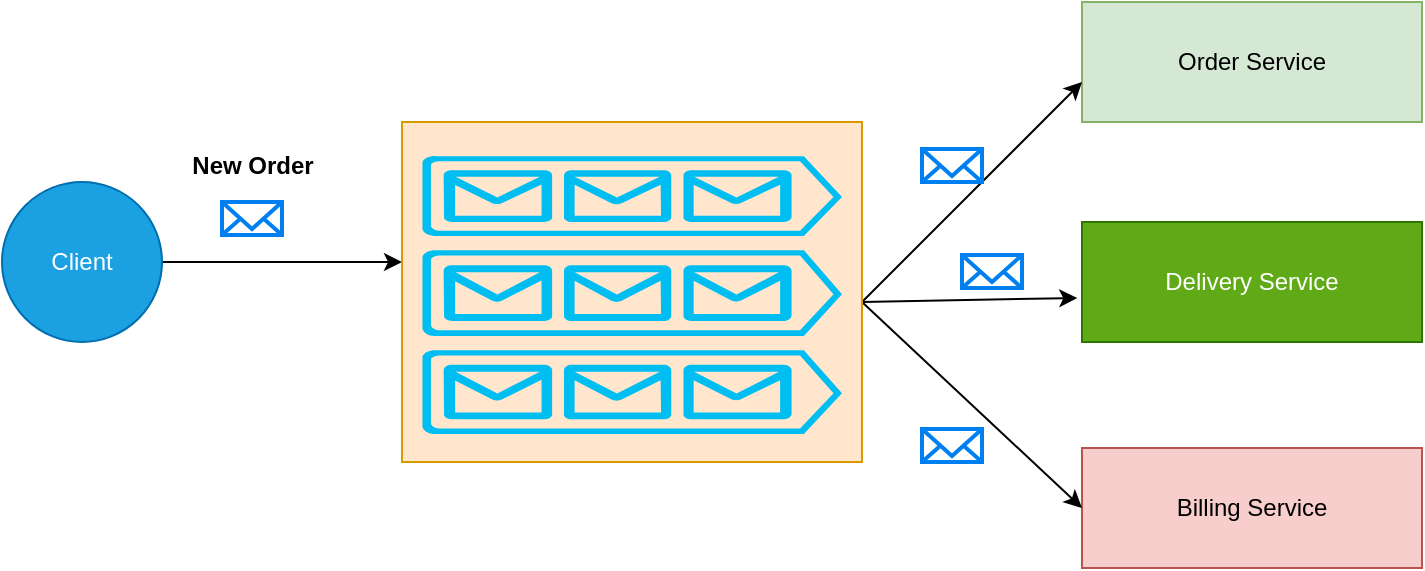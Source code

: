 <mxfile version="21.5.0" type="github">
  <diagram name="Page-1" id="IsmIT9IAUyUmcHc43RJz">
    <mxGraphModel dx="1137" dy="711" grid="1" gridSize="10" guides="1" tooltips="1" connect="1" arrows="1" fold="1" page="1" pageScale="1" pageWidth="850" pageHeight="1100" math="0" shadow="0">
      <root>
        <mxCell id="0" />
        <mxCell id="1" parent="0" />
        <mxCell id="RDRN-LU8FH7rLDfwoTIn-2" style="edgeStyle=orthogonalEdgeStyle;rounded=0;orthogonalLoop=1;jettySize=auto;html=1;" edge="1" parent="1" source="RDRN-LU8FH7rLDfwoTIn-1" target="RDRN-LU8FH7rLDfwoTIn-3">
          <mxGeometry relative="1" as="geometry">
            <mxPoint x="240" y="240" as="targetPoint" />
            <Array as="points">
              <mxPoint x="220" y="240" />
              <mxPoint x="220" y="240" />
            </Array>
          </mxGeometry>
        </mxCell>
        <mxCell id="RDRN-LU8FH7rLDfwoTIn-1" value="Client" style="ellipse;whiteSpace=wrap;html=1;aspect=fixed;fillColor=#1ba1e2;fontColor=#ffffff;strokeColor=#006EAF;" vertex="1" parent="1">
          <mxGeometry x="40" y="200" width="80" height="80" as="geometry" />
        </mxCell>
        <mxCell id="RDRN-LU8FH7rLDfwoTIn-7" value="" style="group;fillColor=#fad9d5;strokeColor=#ae4132;container=0;movable=1;resizable=1;rotatable=1;deletable=1;editable=1;locked=0;connectable=1;" vertex="1" connectable="0" parent="1">
          <mxGeometry x="240" y="170" width="230" height="170" as="geometry" />
        </mxCell>
        <mxCell id="RDRN-LU8FH7rLDfwoTIn-8" value="Order Service" style="rounded=0;whiteSpace=wrap;html=1;fillColor=#d5e8d4;strokeColor=#82b366;" vertex="1" parent="1">
          <mxGeometry x="580" y="110" width="170" height="60" as="geometry" />
        </mxCell>
        <mxCell id="RDRN-LU8FH7rLDfwoTIn-9" value="Delivery Service" style="rounded=0;whiteSpace=wrap;html=1;fillColor=#60a917;strokeColor=#2D7600;fontColor=#ffffff;" vertex="1" parent="1">
          <mxGeometry x="580" y="220" width="170" height="60" as="geometry" />
        </mxCell>
        <mxCell id="RDRN-LU8FH7rLDfwoTIn-10" value="Billing Service" style="rounded=0;whiteSpace=wrap;html=1;fillColor=#f8cecc;strokeColor=#b85450;" vertex="1" parent="1">
          <mxGeometry x="580" y="333" width="170" height="60" as="geometry" />
        </mxCell>
        <mxCell id="RDRN-LU8FH7rLDfwoTIn-11" value="" style="endArrow=classic;html=1;rounded=0;entryX=0;entryY=0.5;entryDx=0;entryDy=0;" edge="1" parent="1">
          <mxGeometry width="50" height="50" relative="1" as="geometry">
            <mxPoint x="470" y="260" as="sourcePoint" />
            <mxPoint x="580" y="150" as="targetPoint" />
          </mxGeometry>
        </mxCell>
        <mxCell id="RDRN-LU8FH7rLDfwoTIn-12" value="" style="endArrow=classic;html=1;rounded=0;entryX=-0.014;entryY=0.633;entryDx=0;entryDy=0;entryPerimeter=0;" edge="1" parent="1" target="RDRN-LU8FH7rLDfwoTIn-9">
          <mxGeometry width="50" height="50" relative="1" as="geometry">
            <mxPoint x="470" y="260" as="sourcePoint" />
            <mxPoint x="580" y="150" as="targetPoint" />
          </mxGeometry>
        </mxCell>
        <mxCell id="RDRN-LU8FH7rLDfwoTIn-13" value="" style="endArrow=classic;html=1;rounded=0;entryX=0;entryY=0.5;entryDx=0;entryDy=0;" edge="1" parent="1" target="RDRN-LU8FH7rLDfwoTIn-10">
          <mxGeometry width="50" height="50" relative="1" as="geometry">
            <mxPoint x="470" y="260" as="sourcePoint" />
            <mxPoint x="600" y="160" as="targetPoint" />
          </mxGeometry>
        </mxCell>
        <mxCell id="RDRN-LU8FH7rLDfwoTIn-14" value="" style="html=1;verticalLabelPosition=bottom;align=center;labelBackgroundColor=#ffffff;verticalAlign=top;strokeWidth=2;strokeColor=#0080F0;shadow=0;dashed=0;shape=mxgraph.ios7.icons.mail;" vertex="1" parent="1">
          <mxGeometry x="150" y="210" width="30" height="16.5" as="geometry" />
        </mxCell>
        <mxCell id="RDRN-LU8FH7rLDfwoTIn-15" value="" style="html=1;verticalLabelPosition=bottom;align=center;labelBackgroundColor=#ffffff;verticalAlign=top;strokeWidth=2;strokeColor=#0080F0;shadow=0;dashed=0;shape=mxgraph.ios7.icons.mail;" vertex="1" parent="1">
          <mxGeometry x="500" y="323.5" width="30" height="16.5" as="geometry" />
        </mxCell>
        <mxCell id="RDRN-LU8FH7rLDfwoTIn-16" value="" style="html=1;verticalLabelPosition=bottom;align=center;labelBackgroundColor=#ffffff;verticalAlign=top;strokeWidth=2;strokeColor=#0080F0;shadow=0;dashed=0;shape=mxgraph.ios7.icons.mail;" vertex="1" parent="1">
          <mxGeometry x="520" y="236.5" width="30" height="16.5" as="geometry" />
        </mxCell>
        <mxCell id="RDRN-LU8FH7rLDfwoTIn-17" value="" style="html=1;verticalLabelPosition=bottom;align=center;labelBackgroundColor=#ffffff;verticalAlign=top;strokeWidth=2;strokeColor=#0080F0;shadow=0;dashed=0;shape=mxgraph.ios7.icons.mail;" vertex="1" parent="1">
          <mxGeometry x="500" y="183.5" width="30" height="16.5" as="geometry" />
        </mxCell>
        <mxCell id="RDRN-LU8FH7rLDfwoTIn-18" value="&lt;b&gt;New Order&lt;/b&gt;" style="text;html=1;align=center;verticalAlign=middle;resizable=0;points=[];autosize=1;strokeColor=none;fillColor=none;" vertex="1" parent="1">
          <mxGeometry x="125" y="176.75" width="80" height="30" as="geometry" />
        </mxCell>
        <mxCell id="RDRN-LU8FH7rLDfwoTIn-3" value="" style="rounded=0;whiteSpace=wrap;html=1;movable=1;resizable=1;rotatable=1;deletable=1;editable=1;locked=0;connectable=1;fillColor=#ffe6cc;strokeColor=#d79b00;" vertex="1" parent="1">
          <mxGeometry x="240" y="170" width="230" height="170" as="geometry" />
        </mxCell>
        <mxCell id="RDRN-LU8FH7rLDfwoTIn-4" value="" style="verticalLabelPosition=bottom;html=1;verticalAlign=top;align=center;strokeColor=none;fillColor=#00BEF2;shape=mxgraph.azure.queue_generic;pointerEvents=1;container=0;movable=1;resizable=1;rotatable=1;deletable=1;editable=1;locked=0;connectable=1;" vertex="1" parent="1">
          <mxGeometry x="250" y="187" width="210" height="40" as="geometry" />
        </mxCell>
        <mxCell id="RDRN-LU8FH7rLDfwoTIn-5" value="" style="verticalLabelPosition=bottom;html=1;verticalAlign=top;align=center;strokeColor=none;fillColor=#00BEF2;shape=mxgraph.azure.queue_generic;pointerEvents=1;container=0;movable=1;resizable=1;rotatable=1;deletable=1;editable=1;locked=0;connectable=1;" vertex="1" parent="1">
          <mxGeometry x="250" y="234" width="210" height="43" as="geometry" />
        </mxCell>
        <mxCell id="RDRN-LU8FH7rLDfwoTIn-6" value="" style="verticalLabelPosition=bottom;html=1;verticalAlign=top;align=center;strokeColor=none;fillColor=#00BEF2;shape=mxgraph.azure.queue_generic;pointerEvents=1;container=0;movable=1;resizable=1;rotatable=1;deletable=1;editable=1;locked=0;connectable=1;" vertex="1" parent="1">
          <mxGeometry x="250" y="284" width="210" height="42" as="geometry" />
        </mxCell>
      </root>
    </mxGraphModel>
  </diagram>
</mxfile>

